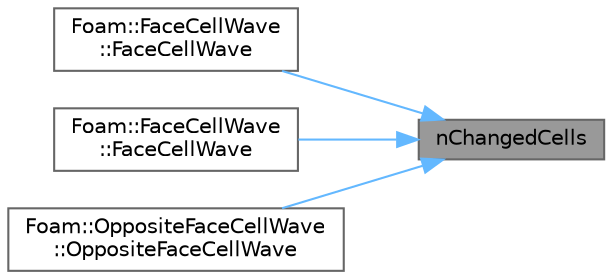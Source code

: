 digraph "nChangedCells"
{
 // LATEX_PDF_SIZE
  bgcolor="transparent";
  edge [fontname=Helvetica,fontsize=10,labelfontname=Helvetica,labelfontsize=10];
  node [fontname=Helvetica,fontsize=10,shape=box,height=0.2,width=0.4];
  rankdir="RL";
  Node1 [id="Node000001",label="nChangedCells",height=0.2,width=0.4,color="gray40", fillcolor="grey60", style="filled", fontcolor="black",tooltip=" "];
  Node1 -> Node2 [id="edge1_Node000001_Node000002",dir="back",color="steelblue1",style="solid",tooltip=" "];
  Node2 [id="Node000002",label="Foam::FaceCellWave\l::FaceCellWave",height=0.2,width=0.4,color="grey40", fillcolor="white", style="filled",URL="$classFoam_1_1FaceCellWave.html#a476623a0f1657fc79df9560652f55d17",tooltip=" "];
  Node1 -> Node3 [id="edge2_Node000001_Node000003",dir="back",color="steelblue1",style="solid",tooltip=" "];
  Node3 [id="Node000003",label="Foam::FaceCellWave\l::FaceCellWave",height=0.2,width=0.4,color="grey40", fillcolor="white", style="filled",URL="$classFoam_1_1FaceCellWave.html#a9f2d0be8e39449eaed4aaf35dc19a39a",tooltip=" "];
  Node1 -> Node4 [id="edge3_Node000001_Node000004",dir="back",color="steelblue1",style="solid",tooltip=" "];
  Node4 [id="Node000004",label="Foam::OppositeFaceCellWave\l::OppositeFaceCellWave",height=0.2,width=0.4,color="grey40", fillcolor="white", style="filled",URL="$classFoam_1_1OppositeFaceCellWave.html#a8a16ff34f185e6c7c6030a4084cff17c",tooltip=" "];
}
